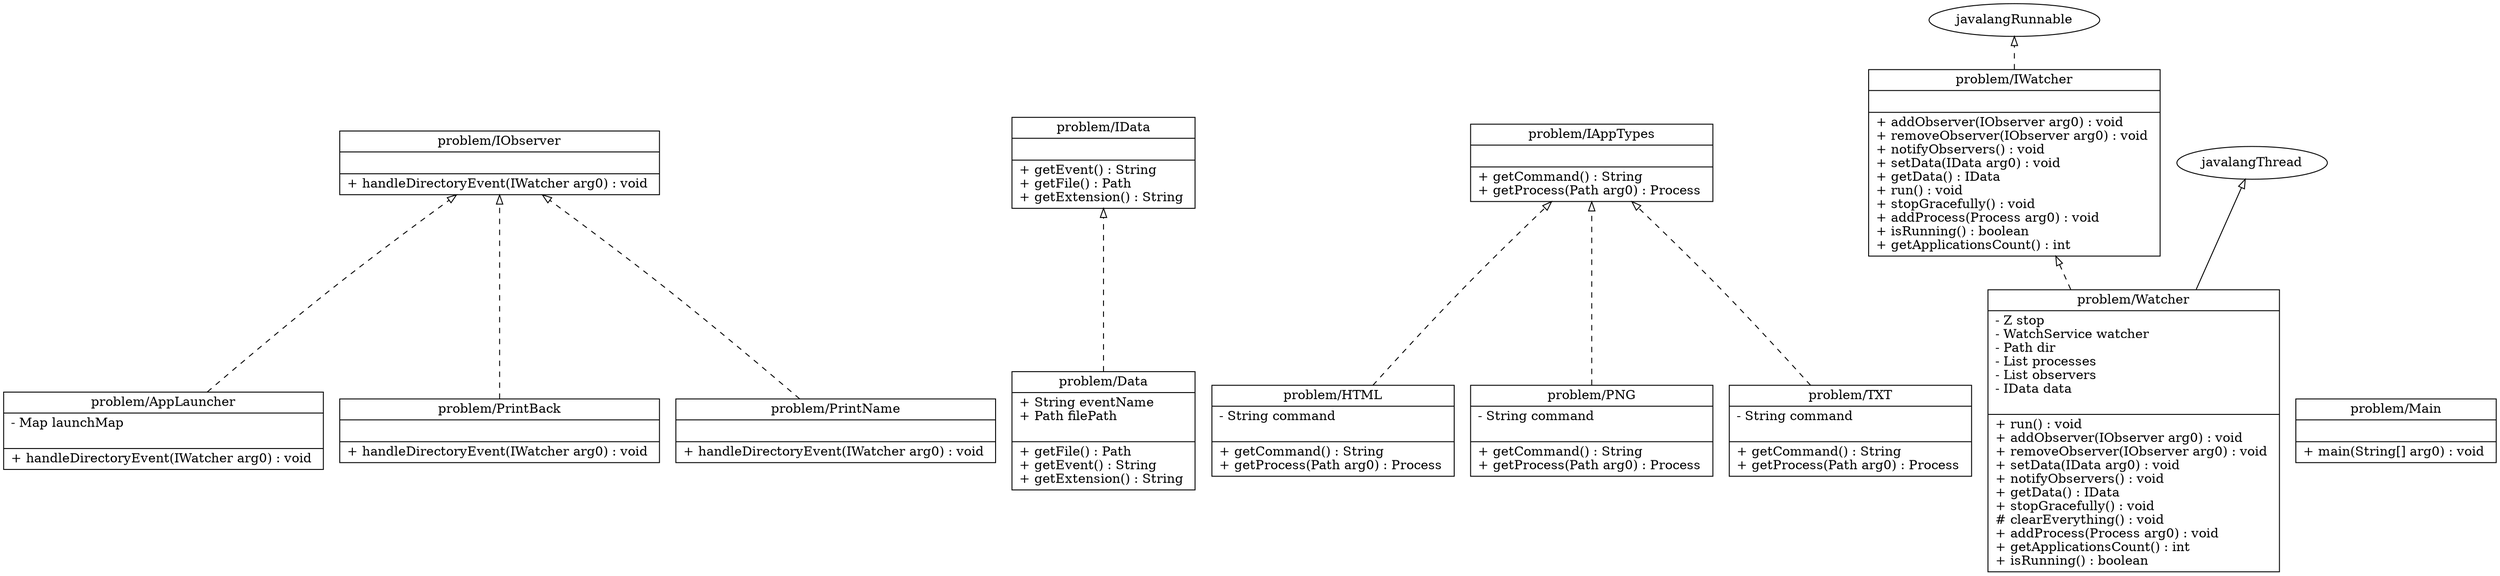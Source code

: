 digraph G {  rankdir=BT; 
 	problemAppLauncher [ 
		shape = "record",
		label = 
			"{ problem/AppLauncher
			|
			- Map launchMap \l
			\l| 
 			+ handleDirectoryEvent(IWatcher arg0) : void \l
			}" 
	]; 
	problemData [ 
		shape = "record",
		label = 
			"{ problem/Data
			|
			+ String eventName \l
			+ Path filePath \l
			\l| 
 			+ getFile() : Path \l
			+ getEvent() : String \l
			+ getExtension() : String \l
			}" 
	]; 
	problemHTML [ 
		shape = "record",
		label = 
			"{ problem/HTML
			|
			- String command \l
			\l| 
 			+ getCommand() : String \l
			+ getProcess(Path arg0) : Process \l
			}" 
	]; 
	problemIAppTypes [ 
		shape = "record",
		label = 
			"{ problem/IAppTypes
			|
			\l| 
 			+ getCommand() : String \l
			+ getProcess(Path arg0) : Process \l
			}" 
	]; 
	problemIData [ 
		shape = "record",
		label = 
			"{ problem/IData
			|
			\l| 
 			+ getEvent() : String \l
			+ getFile() : Path \l
			+ getExtension() : String \l
			}" 
	]; 
	problemIObserver [ 
		shape = "record",
		label = 
			"{ problem/IObserver
			|
			\l| 
 			+ handleDirectoryEvent(IWatcher arg0) : void \l
			}" 
	]; 
	problemIWatcher [ 
		shape = "record",
		label = 
			"{ problem/IWatcher
			|
			\l| 
 			+ addObserver(IObserver arg0) : void \l
			+ removeObserver(IObserver arg0) : void \l
			+ notifyObservers() : void \l
			+ setData(IData arg0) : void \l
			+ getData() : IData \l
			+ run() : void \l
			+ stopGracefully() : void \l
			+ addProcess(Process arg0) : void \l
			+ isRunning() : boolean \l
			+ getApplicationsCount() : int \l
			}" 
	]; 
	problemMain [ 
		shape = "record",
		label = 
			"{ problem/Main
			|
			\l| 
 			+ main(String[] arg0) : void \l
			}" 
	]; 
	problemPNG [ 
		shape = "record",
		label = 
			"{ problem/PNG
			|
			- String command \l
			\l| 
 			+ getCommand() : String \l
			+ getProcess(Path arg0) : Process \l
			}" 
	]; 
	problemPrintBack [ 
		shape = "record",
		label = 
			"{ problem/PrintBack
			|
			\l| 
 			+ handleDirectoryEvent(IWatcher arg0) : void \l
			}" 
	]; 
	problemPrintName [ 
		shape = "record",
		label = 
			"{ problem/PrintName
			|
			\l| 
 			+ handleDirectoryEvent(IWatcher arg0) : void \l
			}" 
	]; 
	problemTXT [ 
		shape = "record",
		label = 
			"{ problem/TXT
			|
			- String command \l
			\l| 
 			+ getCommand() : String \l
			+ getProcess(Path arg0) : Process \l
			}" 
	]; 
	problemWatcher [ 
		shape = "record",
		label = 
			"{ problem/Watcher
			|
			- Z stop \l
			- WatchService watcher \l
			- Path dir \l
			- List processes \l
			- List observers \l
			- IData data \l
			\l| 
 			+ run() : void \l
			+ addObserver(IObserver arg0) : void \l
			+ removeObserver(IObserver arg0) : void \l
			+ setData(IData arg0) : void \l
			+ notifyObservers() : void \l
			+ getData() : IData \l
			+ stopGracefully() : void \l
			# clearEverything() : void \l
			+ addProcess(Process arg0) : void \l
			+ getApplicationsCount() : int \l
			+ isRunning() : boolean \l
			}" 
	]; 
	problemAppLauncher -> problemIObserver
		[arrowhead="onormal", style="dashed"];
	problemData -> problemIData
		[arrowhead="onormal", style="dashed"];
	problemHTML -> problemIAppTypes
		[arrowhead="onormal", style="dashed"];
	problemIWatcher -> javalangRunnable
		[arrowhead="onormal", style="dashed"];
	problemPNG -> problemIAppTypes
		[arrowhead="onormal", style="dashed"];
	problemPrintBack -> problemIObserver
		[arrowhead="onormal", style="dashed"];
	problemPrintName -> problemIObserver
		[arrowhead="onormal", style="dashed"];
	problemTXT -> problemIAppTypes
		[arrowhead="onormal", style="dashed"];
	problemWatcher -> problemIWatcher
		[arrowhead="onormal", style="dashed"];
	problemWatcher -> javalangThread
		[arrowhead="onormal"];

}